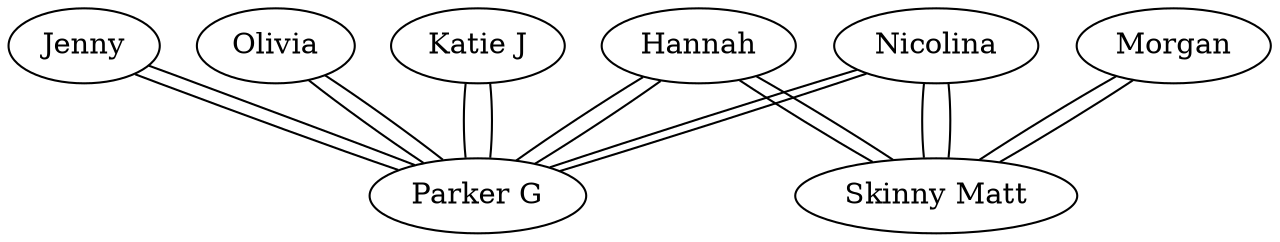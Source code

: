 /* Created by igraph 0.7.1 */
graph {
  0 [
    label="Parker G"
    name="Parker G"
    size=15
  ];
  1 [
    label="Skinny Matt"
    name="Skinny Matt"
    size=9
  ];
  2 [
    label=Jenny
    name=Jenny
    size=3
  ];
  3 [
    label=Hannah
    name=Hannah
    size=6
  ];
  4 [
    label=Morgan
    name=Morgan
    size=3
  ];
  5 [
    label=Nicolina
    name=Nicolina
    size=6
  ];
  6 [
    label=Olivia
    name=Olivia
    size=3
  ];
  7 [
    label="Katie J"
    name="Katie J"
    size=3
  ];

  2 -- 0;
  3 -- 0;
  5 -- 0;
  7 -- 0;
  6 -- 0;
  3 -- 1;
  4 -- 1;
  5 -- 1;
  2 -- 0;
  3 -- 0;
  3 -- 1;
  4 -- 1;
  5 -- 1;
  5 -- 0;
  6 -- 0;
  7 -- 0;
}
